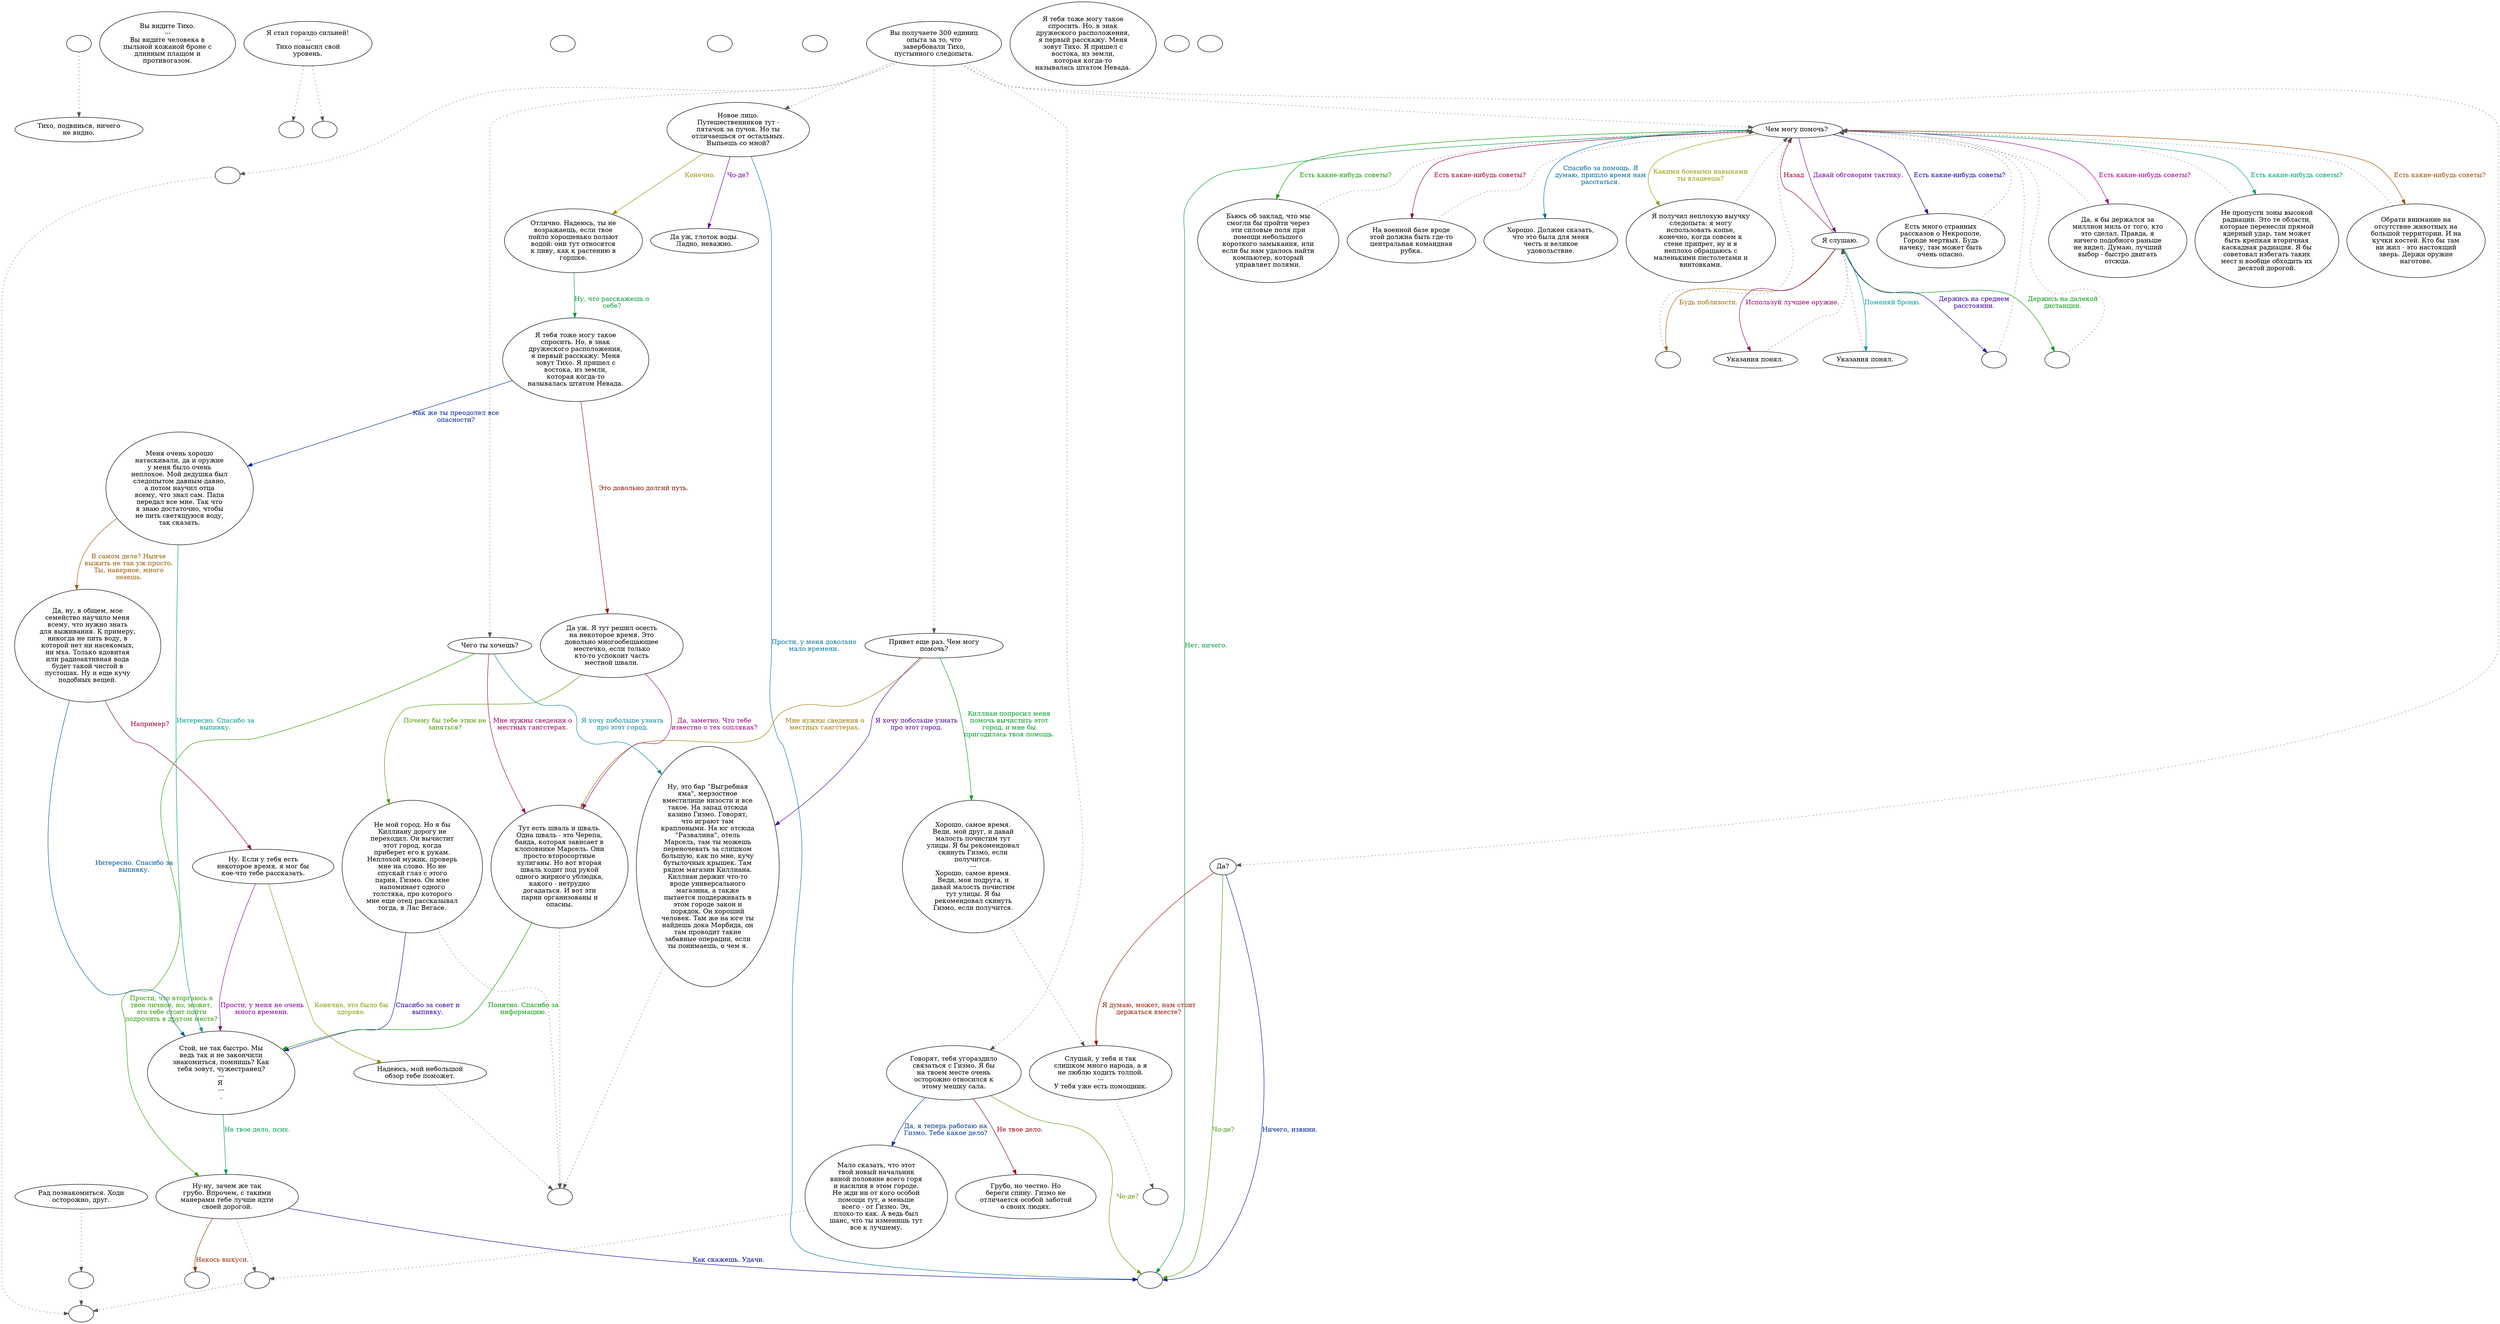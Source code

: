 digraph tycho {
  "start" [style=filled       fillcolor="#FFFFFF"       color="#000000"]
  "start" -> "description_p_proc" [style=dotted color="#555555"]
  "start" [label=""]
  "look_at_p_proc" [style=filled       fillcolor="#FFFFFF"       color="#000000"]
  "look_at_p_proc" [label="Вы видите Тихо.\n---\nВы видите человека в\nпыльной кожаной броне с\nдлинным плащом и\nпротивогазом."]
  "description_p_proc" [style=filled       fillcolor="#FFFFFF"       color="#000000"]
  "description_p_proc" [label="Тихо, подвинься, ничего\nне видно."]
  "critter_p_proc" [style=filled       fillcolor="#FFFFFF"       color="#000000"]
  "critter_p_proc" -> "sleeping" [style=dotted color="#555555"]
  "critter_p_proc" -> "follow_player" [style=dotted color="#555555"]
  "critter_p_proc" [label="Я стал гораздо сильней!\n---\nТихо повысил свой\nуровень."]
  "pickup_p_proc" [style=filled       fillcolor="#FFFFFF"       color="#000000"]
  "pickup_p_proc" [label=""]
  "destroy_p_proc" [style=filled       fillcolor="#FFFFFF"       color="#000000"]
  "destroy_p_proc" [label=""]
  "map_enter_p_proc" [style=filled       fillcolor="#FFFFFF"       color="#000000"]
  "map_enter_p_proc" [label=""]
  "talk_p_proc" [style=filled       fillcolor="#FFFFFF"       color="#000000"]
  "talk_p_proc" -> "get_reaction" [style=dotted color="#555555"]
  "talk_p_proc" -> "Tycho28" [style=dotted color="#555555"]
  "talk_p_proc" -> "Tycho22" [style=dotted color="#555555"]
  "talk_p_proc" -> "Tycho01" [style=dotted color="#555555"]
  "talk_p_proc" -> "Tycho19" [style=dotted color="#555555"]
  "talk_p_proc" -> "Tycho14" [style=dotted color="#555555"]
  "talk_p_proc" -> "Tycho15" [style=dotted color="#555555"]
  "talk_p_proc" [label="Вы получаете 300 единиц\nопыта за то, что\nзавербовали Тихо,\nпустынного следопыта."]
  "use_obj_on_p_proc" [style=filled       fillcolor="#FFFFFF"       color="#000000"]
  "use_obj_on_p_proc" [label="Я тебя тоже могу такое\nспросить. Но, в знак\nдружеского расположения,\nя первый расскажу. Меня\nзовут Тихо. Я пришел с\nвостока, из земли,\nкоторая когда-то\nназывалась штатом Невада."]
  "Tycho01" [style=filled       fillcolor="#FFFFFF"       color="#000000"]
  "Tycho01" [label="Новое лицо.\nПутешественников тут -\nпятачок за пучок. Но ты\nотличаешься от остальных.\nВыпьешь со мной?"]
  "Tycho01" -> "TychoEnd" [label="Прости, у меня довольно\nмало времени." color="#007699" fontcolor="#007699"]
  "Tycho01" -> "Tycho02" [label="Конечно." color="#999000" fontcolor="#999000"]
  "Tycho01" -> "Tycho03" [label="Чо-де?" color="#630099" fontcolor="#630099"]
  "Tycho02" [style=filled       fillcolor="#FFFFFF"       color="#000000"]
  "Tycho02" [label="Отлично. Надеюсь, ты не\nвозражаешь, если твое\nпойло хорошенько польют\nводой: они тут относятся\nк пиву, как к растению в\nгоршке."]
  "Tycho02" -> "Tycho04" [label="Ну, что расскажешь о\nсебе?" color="#009936" fontcolor="#009936"]
  "Tycho03" [style=filled       fillcolor="#FFFFFF"       color="#000000"]
  "Tycho03" [label="Да уж, глоток воды.\nЛадно, неважно."]
  "Tycho04" [style=filled       fillcolor="#FFFFFF"       color="#000000"]
  "Tycho04" [label="Я тебя тоже могу такое\nспросить. Но, в знак\nдружеского расположения,\nя первый расскажу. Меня\nзовут Тихо. Я пришел с\nвостока, из земли,\nкоторая когда-то\nназывалась штатом Невада."]
  "Tycho04" -> "Tycho05" [label="Это довольно долгий путь." color="#990A00" fontcolor="#990A00"]
  "Tycho04" -> "Tycho06" [label="Как же ты преодолел все\nопасности?" color="#002399" fontcolor="#002399"]
  "Tycho05" [style=filled       fillcolor="#FFFFFF"       color="#000000"]
  "Tycho05" [label="Да уж. Я тут решил осесть\nна некоторое время. Это\nдовольно многообещающее\nместечко, если только\nкто-то успокоит часть\nместной швали."]
  "Tycho05" -> "Tycho07" [label="Почему бы тебе этим не\nзаняться?" color="#509900" fontcolor="#509900"]
  "Tycho05" -> "Tycho08" [label="Да, заметно. Что тебе\nизвестно о тех сопляках?" color="#99007C" fontcolor="#99007C"]
  "Tycho06" [style=filled       fillcolor="#FFFFFF"       color="#000000"]
  "Tycho06" [label="Меня очень хорошо\nнатаскивали, да и оружие\nу меня было очень\nнеплохое. Мой дедушка был\nследопытом давным-давно,\nа потом научил отца\nвсему, что знал сам. Папа\nпередал все мне. Так что\nя знаю достаточно, чтобы\nне пить светящуюся воду,\nтак сказать."]
  "Tycho06" -> "Tycho11" [label="Интересно. Спасибо за\nвыпивку." color="#009989" fontcolor="#009989"]
  "Tycho06" -> "Tycho09" [label="В самом деле? Нынче\nвыжить не так уж просто.\nТы, наверное, много\nзнаешь." color="#995C00" fontcolor="#995C00"]
  "Tycho07" [style=filled       fillcolor="#FFFFFF"       color="#000000"]
  "Tycho07" -> "Goodbyes" [style=dotted color="#555555"]
  "Tycho07" [label="Не мой город. Но я бы\nКиллиану дорогу не\nпереходил. Он вычистит\nэтот город, когда\nприберет его к рукам.\nНеплохой мужик, проверь\nмне на слово. Но не\nспускай глаз с этого\nпарня, Гизмо. Он мне\nнапоминает одного\nтолстяка, про которого\nмне еще отец рассказывал\nтогда, в Лас Вегасе."]
  "Tycho07" -> "Tycho11" [label="Спасибо за совет и\nвыпивку." color="#300099" fontcolor="#300099"]
  "Tycho08" [style=filled       fillcolor="#FFFFFF"       color="#000000"]
  "Tycho08" -> "Goodbyes" [style=dotted color="#555555"]
  "Tycho08" [label="Тут есть шваль и шваль.\nОдна шваль - это Черепа,\nбанда, которая зависает в\nклоповнике Марсель. Они\nпросто второсортные\nхулиганы. Но вот вторая\nшваль ходит под рукой\nодного жирного ублюдка,\nкакого - нетрудно\nдогадаться. И вот эти\nпарни организованы и\nопасны."]
  "Tycho08" -> "Tycho11" [label="Понятно. Спасибо за\nинформацию." color="#009903" fontcolor="#009903"]
  "Tycho09" [style=filled       fillcolor="#FFFFFF"       color="#000000"]
  "Tycho09" [label="Да, ну, в общем, мое\nсемейство научило меня\nвсему, что нужно знать\nдля выживания. К примеру,\nникогда не пить воду, в\nкоторой нет ни насекомых,\nни мха. Только ядовитая\nили радиоактивная вода\nбудет такой чистой в\nпустошах. Ну и еще кучу\nподобных вещей."]
  "Tycho09" -> "Tycho10" [label="Например?" color="#990029" fontcolor="#990029"]
  "Tycho09" -> "Tycho11" [label="Интересно. Спасибо за\nвыпивку." color="#005699" fontcolor="#005699"]
  "Tycho10" [style=filled       fillcolor="#FFFFFF"       color="#000000"]
  "Tycho10" [label="Ну. Если у тебя есть\nнекоторое время, я мог бы\nкое-что тебе рассказать."]
  "Tycho10" -> "Tycho17" [label="Конечно, это было бы\nздорово." color="#839900" fontcolor="#839900"]
  "Tycho10" -> "Tycho11" [label="Прости, у меня не очень\nмного времени." color="#830099" fontcolor="#830099"]
  "Tycho11" [style=filled       fillcolor="#FFFFFF"       color="#000000"]
  "Tycho11" [label="Стой, не так быстро. Мы\nведь так и не закончили\nзнакомиться, помнишь? Как\nтебя зовут, чужестранец?\n---\nЯ \n---\n."]
  "Tycho11" -> "Tycho13" [label="Не твое дело, псих." color="#009956" fontcolor="#009956"]
  "Tycho12" [style=filled       fillcolor="#FFFFFF"       color="#000000"]
  "Tycho12" -> "UpReact" [style=dotted color="#555555"]
  "Tycho12" [label="Рад познакомиться. Ходи\nосторожно, друг."]
  "Tycho13" [style=filled       fillcolor="#FFFFFF"       color="#000000"]
  "Tycho13" -> "DownReact" [style=dotted color="#555555"]
  "Tycho13" [label="Ну-ну, зачем же так\nгрубо. Впрочем, с такими\nманерами тебе лучше идти\nсвоей дорогой."]
  "Tycho13" -> "TychoCombat" [label="Накось выкуси." color="#992900" fontcolor="#992900"]
  "Tycho13" -> "TychoEnd" [label="Как скажешь. Удачи." color="#000399" fontcolor="#000399"]
  "Tycho14" [style=filled       fillcolor="#FFFFFF"       color="#000000"]
  "Tycho14" [label="Чего ты хочешь?"]
  "Tycho14" -> "Tycho13" [label="Прости, что вторгаюсь в\nтвое личное, но, может,\nэто тебе стоит пойти\nподрочить в другом месте?" color="#309900" fontcolor="#309900"]
  "Tycho14" -> "Tycho08" [label="Мне нужны сведения о\nместных гангстерах." color="#99005D" fontcolor="#99005D"]
  "Tycho14" -> "Tycho16" [label="Я хочу побольше узнать\nпро этот город." color="#008999" fontcolor="#008999"]
  "Tycho15" [style=filled       fillcolor="#FFFFFF"       color="#000000"]
  "Tycho15" [label="Привет еще раз. Чем могу\nпомочь?"]
  "Tycho15" -> "Tycho08" [label="Мне нужны сведения о\nместных гангстерах." color="#997C00" fontcolor="#997C00"]
  "Tycho15" -> "Tycho16" [label="Я хочу побольше узнать\nпро этот город." color="#4F0099" fontcolor="#4F0099"]
  "Tycho15" -> "Tycho18" [label="Киллиан попросил меня\nпомочь вычистить этот\nгород, и мне бы\nпригодилась твоя помощь." color="#009923" fontcolor="#009923"]
  "Tycho16" [style=filled       fillcolor="#FFFFFF"       color="#000000"]
  "Tycho16" -> "Goodbyes" [style=dotted color="#555555"]
  "Tycho16" [label="Ну, это бар \"Выгребная\nяма\", мерзостное\nвместилище низости и все\nтакое. На запад отсюда\nказино Гизмо. Говорят,\nчто играют там\nкраплеными. На юг отсюда\n\"Развалина\", отель\nМарсель, там ты можешь\nпереночевать за слишком\nбольшую, как по мне, кучу\nбутылочных крышек. Там\nрядом магазин Киллиана.\nКиллиан держит что-то\nвроде универсального\nмагазина, а также\nпытается поддерживать в\nэтом городе закон и\nпорядок. Он хороший\nчеловек. Там же на юге ты\nнайдешь дока Морбида, он\nтам проводит такие\nзабавные операции, если\nты понимаешь, о чем я."]
  "Tycho17" [style=filled       fillcolor="#FFFFFF"       color="#000000"]
  "Tycho17" -> "Goodbyes" [style=dotted color="#555555"]
  "Tycho17" [label="Надеюсь, мой небольшой\nобзор тебе поможет."]
  "Tycho18" [style=filled       fillcolor="#FFFFFF"       color="#000000"]
  "Tycho18" -> "TychoJoins" [style=dotted color="#555555"]
  "Tycho18" [label="Хорошо, самое время.\nВеди, мой друг, и давай\nмалость почистим тут\nулицы. Я бы рекомендовал\nскинуть Гизмо, если\nполучится.\n---\nХорошо, самое время.\nВеди, моя подруга, и\nдавай малость почистим\nтут улицы. Я бы\nрекомендовал скинуть\nГизмо, если получится."]
  "Tycho19" [style=filled       fillcolor="#FFFFFF"       color="#000000"]
  "Tycho19" [label="Говорят, тебя угораздило\nсвязаться с Гизмо. Я бы\nна твоем месте очень\nосторожно относился к\nэтому мешку сала."]
  "Tycho19" -> "Tycho20" [label="Не твое дело." color="#99000A" fontcolor="#99000A"]
  "Tycho19" -> "Tycho21" [label="Да, я теперь работаю на\nГизмо. Тебе какое дело?" color="#003699" fontcolor="#003699"]
  "Tycho19" -> "TychoEnd" [label="Чо-де?" color="#639900" fontcolor="#639900"]
  "Tycho20" [style=filled       fillcolor="#FFFFFF"       color="#000000"]
  "Tycho20" [label="Грубо, но честно. Но\nбереги спину. Гизмо не\nотличается особой заботой\nо своих людях."]
  "Tycho21" [style=filled       fillcolor="#FFFFFF"       color="#000000"]
  "Tycho21" -> "DownReact" [style=dotted color="#555555"]
  "Tycho21" [label="Мало сказать, что этот\nтвой новый начальник\nвиной половине всего горя\nи насилия в этом городе.\nНе жди ни от кого особой\nпомощи тут, а меньше\nвсего - от Гизмо. Эх,\nплохо-то как. А ведь был\nшанс, что ты изменишь тут\nвсе к лучшему."]
  "Tycho22" [style=filled       fillcolor="#FFFFFF"       color="#000000"]
  "Tycho22" [label="Чем могу помочь?"]
  "Tycho22" -> "Tycho23" [label="Есть какие-нибудь советы?" color="#990090" fontcolor="#990090"]
  "Tycho22" -> "Tycho25" [label="Есть какие-нибудь советы?" color="#009976" fontcolor="#009976"]
  "Tycho22" -> "Tycho26" [label="Есть какие-нибудь советы?" color="#994900" fontcolor="#994900"]
  "Tycho22" -> "Tycho30" [label="Есть какие-нибудь советы?" color="#1C0099" fontcolor="#1C0099"]
  "Tycho22" -> "Tycho31" [label="Есть какие-нибудь советы?" color="#109900" fontcolor="#109900"]
  "Tycho22" -> "Tycho32" [label="Есть какие-нибудь советы?" color="#99003D" fontcolor="#99003D"]
  "Tycho22" -> "Tycho24" [label="Спасибо за помощь. Я\nдумаю, пришло время нам\nрасстаться." color="#006A99" fontcolor="#006A99"]
  "Tycho22" -> "Tycho27" [label="Какими боевыми навыками\nты владеешь?" color="#969900" fontcolor="#969900"]
  "Tycho22" -> "TychoCombatTactics" [label="Давай обговорим тактику." color="#6F0099" fontcolor="#6F0099"]
  "Tycho22" -> "TychoEnd" [label="Нет, ничего." color="#009942" fontcolor="#009942"]
  "Tycho23" [style=filled       fillcolor="#FFFFFF"       color="#000000"]
  "Tycho23" -> "Tycho22" [style=dotted color="#555555"]
  "Tycho23" [label="Да, я бы держался за\nмиллион миль от того, кто\nэто сделал. Правда, я\nничего подобного раньше\nне видел. Думаю, лучший\nвыбор - быстро двигать\nотсюда."]
  "Tycho24" [style=filled       fillcolor="#FFFFFF"       color="#000000"]
  "Tycho24" [label="Хорошо. Должен сказать,\nчто это была для меня\nчесть и великое\nудовольствие."]
  "Tycho25" [style=filled       fillcolor="#FFFFFF"       color="#000000"]
  "Tycho25" -> "Tycho22" [style=dotted color="#555555"]
  "Tycho25" [label="Не пропусти зоны высокой\nрадиации. Это те области,\nкоторые перенесли прямой\nядерный удар, там может\nбыть крепкая вторичная\nкаскадная радиация. Я бы\nсоветовал избегать таких\nмест и вообще обходить их\nдесятой дорогой."]
  "Tycho26" [style=filled       fillcolor="#FFFFFF"       color="#000000"]
  "Tycho26" -> "Tycho22" [style=dotted color="#555555"]
  "Tycho26" [label="Обрати внимание на\nотсутствие животных на\nбольшой территории. И на\nкучки костей. Кто бы там\nни жил - это настоящий\nзверь. Держи оружие\nнаготове."]
  "Tycho27" [style=filled       fillcolor="#FFFFFF"       color="#000000"]
  "Tycho27" -> "Tycho22" [style=dotted color="#555555"]
  "Tycho27" [label="Я получил неплохую выучку\nследопыта: я могу\nиспользовать копье,\nконечно, когда совсем к\nстене припрет, ну и я\nнеплохо обращаюсь с\nмаленькими пистолетами и\nвинтовками."]
  "Tycho28" [style=filled       fillcolor="#FFFFFF"       color="#000000"]
  "Tycho28" [label="Да?"]
  "Tycho28" -> "TychoJoins" [label="Я думаю, может, нам стоит\nдержаться вместе?" color="#991600" fontcolor="#991600"]
  "Tycho28" -> "TychoEnd" [label="Ничего, извини." color="#001799" fontcolor="#001799"]
  "Tycho28" -> "TychoEnd" [label="Чо-де?" color="#449900" fontcolor="#449900"]
  "Tycho30" [style=filled       fillcolor="#FFFFFF"       color="#000000"]
  "Tycho30" -> "Tycho22" [style=dotted color="#555555"]
  "Tycho30" [label="Есть много странных\nрассказов о Некрополе,\nГороде мертвых. Будь\nначеку, там может быть\nочень опасно."]
  "Tycho31" [style=filled       fillcolor="#FFFFFF"       color="#000000"]
  "Tycho31" -> "Tycho22" [style=dotted color="#555555"]
  "Tycho31" [label="Бьюсь об заклад, что мы\nсмогли бы пройти через\nэти силовые поля при\nпомощи небольшого\nкороткого замыкания, или\nесли бы нам удалось найти\nкомпьютер, который\nуправляет полями."]
  "Tycho32" [style=filled       fillcolor="#FFFFFF"       color="#000000"]
  "Tycho32" -> "Tycho22" [style=dotted color="#555555"]
  "Tycho32" [label="На военной базе вроде\nэтой должна быть где-то\nцентральная командная\nрубка."]
  "follow_player" [style=filled       fillcolor="#FFFFFF"       color="#000000"]
  "follow_player" [label=""]
  "TychoEnd" [style=filled       fillcolor="#FFFFFF"       color="#000000"]
  "TychoEnd" [label=""]
  "TychoCombat" [style=filled       fillcolor="#FFFFFF"       color="#000000"]
  "TychoCombat" [label=""]
  "TychoJoins" [style=filled       fillcolor="#FFFFFF"       color="#000000"]
  "TychoJoins" -> "TychoJoins2" [style=dotted color="#555555"]
  "TychoJoins" [label="Слушай, у тебя и так\nслишком много народа, а я\nне люблю ходить толпой.\n---\nУ тебя уже есть помощник."]
  "TychoJoins2" [style=filled       fillcolor="#FFFFFF"       color="#000000"]
  "TychoJoins2" [label=""]
  "TychoClose" [style=filled       fillcolor="#FFFFFF"       color="#000000"]
  "TychoClose" -> "Tycho22" [style=dotted color="#555555"]
  "TychoClose" [label=""]
  "TychoModerate" [style=filled       fillcolor="#FFFFFF"       color="#000000"]
  "TychoModerate" -> "Tycho22" [style=dotted color="#555555"]
  "TychoModerate" [label=""]
  "TychoFar" [style=filled       fillcolor="#FFFFFF"       color="#000000"]
  "TychoFar" -> "Tycho22" [style=dotted color="#555555"]
  "TychoFar" [label=""]
  "sleeping" [style=filled       fillcolor="#FFFFFF"       color="#000000"]
  "sleeping" [label=""]
  "get_reaction" [style=filled       fillcolor="#FFFFFF"       color="#000000"]
  "get_reaction" -> "ReactToLevel" [style=dotted color="#555555"]
  "get_reaction" [label=""]
  "ReactToLevel" [style=filled       fillcolor="#FFFFFF"       color="#000000"]
  "ReactToLevel" [label=""]
  "UpReact" [style=filled       fillcolor="#FFFFFF"       color="#000000"]
  "UpReact" -> "ReactToLevel" [style=dotted color="#555555"]
  "UpReact" [label=""]
  "DownReact" [style=filled       fillcolor="#FFFFFF"       color="#000000"]
  "DownReact" -> "ReactToLevel" [style=dotted color="#555555"]
  "DownReact" [label=""]
  "Goodbyes" [style=filled       fillcolor="#FFFFFF"       color="#000000"]
  "Goodbyes" [label=""]
  "TychoCombatTactics" [style=filled       fillcolor="#FFFFFF"       color="#000000"]
  "TychoCombatTactics" [label="Я слушаю."]
  "TychoCombatTactics" -> "TychoBestWeapon" [label="Используй лучшее оружие." color="#990070" fontcolor="#990070"]
  "TychoCombatTactics" -> "TychoArmour" [label="Поменяй броню." color="#009995" fontcolor="#009995"]
  "TychoCombatTactics" -> "TychoClose" [label="Будь поблизости." color="#996900" fontcolor="#996900"]
  "TychoCombatTactics" -> "TychoModerate" [label="Держись на среднем\nрасстоянии." color="#3C0099" fontcolor="#3C0099"]
  "TychoCombatTactics" -> "TychoFar" [label="Держись на далекой\nдистанции." color="#00990F" fontcolor="#00990F"]
  "TychoCombatTactics" -> "Tycho22" [label="Назад" color="#99001D" fontcolor="#99001D"]
  "TychoBestWeapon" [style=filled       fillcolor="#FFFFFF"       color="#000000"]
  "TychoBestWeapon" -> "TychoCombatTactics" [style=dotted color="#555555"]
  "TychoBestWeapon" [label="Указания понял."]
  "TychoArmour" [style=filled       fillcolor="#FFFFFF"       color="#000000"]
  "TychoArmour" -> "TychoCombatTactics" [style=dotted color="#555555"]
  "TychoArmour" [label="Указания понял."]
  "get_armour_ptr" [style=filled       fillcolor="#FFFFFF"       color="#000000"]
  "get_armour_ptr" [label=""]
  "get_proto" [style=filled       fillcolor="#FFFFFF"       color="#000000"]
  "get_proto" [label=""]
}